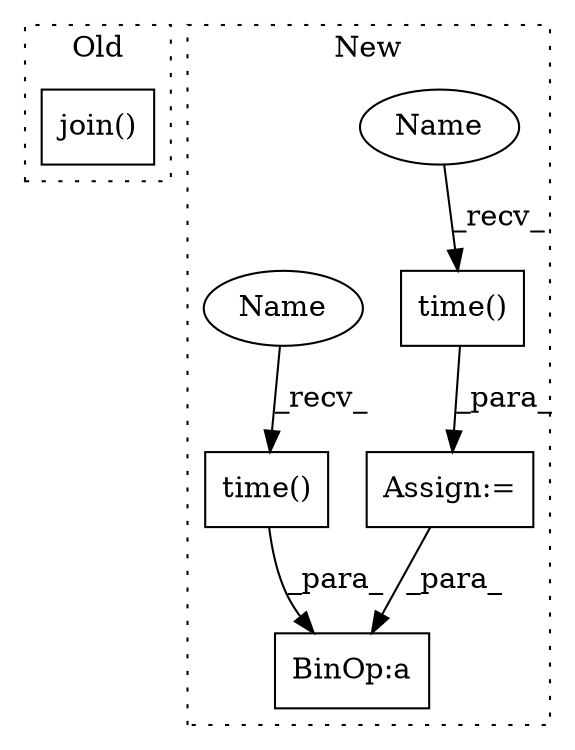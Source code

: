 digraph G {
subgraph cluster0 {
1 [label="join()" a="75" s="10092,10149" l="13,1" shape="box"];
label = "Old";
style="dotted";
}
subgraph cluster1 {
2 [label="time()" a="75" s="10718" l="11" shape="box"];
3 [label="time()" a="75" s="10848" l="11" shape="box"];
4 [label="Assign:=" a="68" s="10715" l="3" shape="box"];
5 [label="BinOp:a" a="82" s="10936" l="3" shape="box"];
6 [label="Name" a="87" s="10718" l="4" shape="ellipse"];
7 [label="Name" a="87" s="10848" l="4" shape="ellipse"];
label = "New";
style="dotted";
}
2 -> 4 [label="_para_"];
3 -> 5 [label="_para_"];
4 -> 5 [label="_para_"];
6 -> 2 [label="_recv_"];
7 -> 3 [label="_recv_"];
}